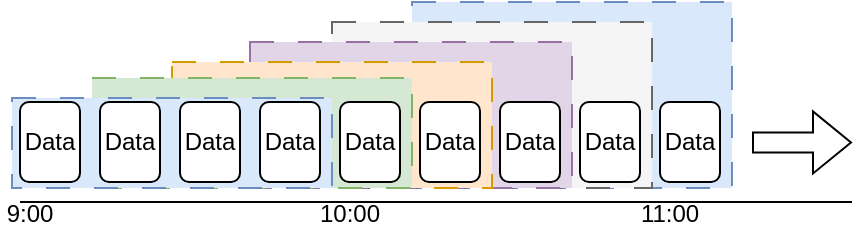 <mxfile version="23.0.2" type="device">
  <diagram name="Page-1" id="1Lg70NxdFYEdoyPPMmao">
    <mxGraphModel dx="615" dy="303" grid="1" gridSize="10" guides="1" tooltips="1" connect="1" arrows="1" fold="1" page="1" pageScale="1" pageWidth="827" pageHeight="1169" math="0" shadow="0">
      <root>
        <mxCell id="0" />
        <mxCell id="1" parent="0" />
        <mxCell id="yEhgWMu11Ze8Wl3MYyZs-33" value="" style="rounded=0;whiteSpace=wrap;html=1;dashed=1;dashPattern=12 12;fillColor=#dae8fc;strokeColor=#6c8ebf;" vertex="1" parent="1">
          <mxGeometry x="280" y="190" width="160" height="93" as="geometry" />
        </mxCell>
        <mxCell id="yEhgWMu11Ze8Wl3MYyZs-32" value="" style="rounded=0;whiteSpace=wrap;html=1;dashed=1;dashPattern=12 12;fillColor=#f5f5f5;strokeColor=#666666;fontColor=#333333;" vertex="1" parent="1">
          <mxGeometry x="240" y="200" width="160" height="83" as="geometry" />
        </mxCell>
        <mxCell id="yEhgWMu11Ze8Wl3MYyZs-29" value="" style="rounded=0;whiteSpace=wrap;html=1;dashed=1;dashPattern=12 12;fillColor=#e1d5e7;strokeColor=#9673a6;" vertex="1" parent="1">
          <mxGeometry x="199" y="210" width="161" height="73" as="geometry" />
        </mxCell>
        <mxCell id="yEhgWMu11Ze8Wl3MYyZs-28" value="" style="rounded=0;whiteSpace=wrap;html=1;dashed=1;dashPattern=12 12;fillColor=#ffe6cc;strokeColor=#d79b00;" vertex="1" parent="1">
          <mxGeometry x="160" y="220" width="160" height="63" as="geometry" />
        </mxCell>
        <mxCell id="yEhgWMu11Ze8Wl3MYyZs-27" value="" style="rounded=0;whiteSpace=wrap;html=1;dashed=1;dashPattern=12 12;fillColor=#d5e8d4;strokeColor=#82b366;" vertex="1" parent="1">
          <mxGeometry x="120" y="228" width="160" height="55" as="geometry" />
        </mxCell>
        <mxCell id="yEhgWMu11Ze8Wl3MYyZs-26" value="" style="rounded=0;whiteSpace=wrap;html=1;dashed=1;dashPattern=12 12;fillColor=#dae8fc;strokeColor=#6c8ebf;" vertex="1" parent="1">
          <mxGeometry x="80" y="238" width="160" height="45" as="geometry" />
        </mxCell>
        <mxCell id="yEhgWMu11Ze8Wl3MYyZs-1" value="Data" style="rounded=1;whiteSpace=wrap;html=1;" vertex="1" parent="1">
          <mxGeometry x="84" y="240" width="30" height="40" as="geometry" />
        </mxCell>
        <mxCell id="yEhgWMu11Ze8Wl3MYyZs-2" value="Data" style="rounded=1;whiteSpace=wrap;html=1;" vertex="1" parent="1">
          <mxGeometry x="124" y="240" width="30" height="40" as="geometry" />
        </mxCell>
        <mxCell id="yEhgWMu11Ze8Wl3MYyZs-3" value="Data" style="rounded=1;whiteSpace=wrap;html=1;" vertex="1" parent="1">
          <mxGeometry x="164" y="240" width="30" height="40" as="geometry" />
        </mxCell>
        <mxCell id="yEhgWMu11Ze8Wl3MYyZs-4" value="Data" style="rounded=1;whiteSpace=wrap;html=1;" vertex="1" parent="1">
          <mxGeometry x="204" y="240" width="30" height="40" as="geometry" />
        </mxCell>
        <mxCell id="yEhgWMu11Ze8Wl3MYyZs-5" value="Data" style="rounded=1;whiteSpace=wrap;html=1;" vertex="1" parent="1">
          <mxGeometry x="244" y="240" width="30" height="40" as="geometry" />
        </mxCell>
        <mxCell id="yEhgWMu11Ze8Wl3MYyZs-6" value="Data" style="rounded=1;whiteSpace=wrap;html=1;" vertex="1" parent="1">
          <mxGeometry x="284" y="240" width="30" height="40" as="geometry" />
        </mxCell>
        <mxCell id="yEhgWMu11Ze8Wl3MYyZs-7" value="Data" style="rounded=1;whiteSpace=wrap;html=1;" vertex="1" parent="1">
          <mxGeometry x="324" y="240" width="30" height="40" as="geometry" />
        </mxCell>
        <mxCell id="yEhgWMu11Ze8Wl3MYyZs-8" value="Data" style="rounded=1;whiteSpace=wrap;html=1;" vertex="1" parent="1">
          <mxGeometry x="364" y="240" width="30" height="40" as="geometry" />
        </mxCell>
        <mxCell id="yEhgWMu11Ze8Wl3MYyZs-9" value="Data" style="rounded=1;whiteSpace=wrap;html=1;" vertex="1" parent="1">
          <mxGeometry x="404" y="240" width="30" height="40" as="geometry" />
        </mxCell>
        <mxCell id="yEhgWMu11Ze8Wl3MYyZs-17" value="" style="endArrow=none;html=1;rounded=0;" edge="1" parent="1">
          <mxGeometry width="50" height="50" relative="1" as="geometry">
            <mxPoint x="84" y="290" as="sourcePoint" />
            <mxPoint x="500" y="290" as="targetPoint" />
            <Array as="points" />
          </mxGeometry>
        </mxCell>
        <mxCell id="yEhgWMu11Ze8Wl3MYyZs-18" value="9:00" style="text;html=1;strokeColor=none;fillColor=none;align=center;verticalAlign=middle;whiteSpace=wrap;rounded=0;" vertex="1" parent="1">
          <mxGeometry x="74" y="291" width="30" height="10" as="geometry" />
        </mxCell>
        <mxCell id="yEhgWMu11Ze8Wl3MYyZs-20" value="10:00" style="text;html=1;strokeColor=none;fillColor=none;align=center;verticalAlign=middle;whiteSpace=wrap;rounded=0;" vertex="1" parent="1">
          <mxGeometry x="234" y="291" width="30" height="10" as="geometry" />
        </mxCell>
        <mxCell id="yEhgWMu11Ze8Wl3MYyZs-22" value="11:00" style="text;html=1;strokeColor=none;fillColor=none;align=center;verticalAlign=middle;whiteSpace=wrap;rounded=0;" vertex="1" parent="1">
          <mxGeometry x="394" y="291" width="30" height="10" as="geometry" />
        </mxCell>
        <mxCell id="yEhgWMu11Ze8Wl3MYyZs-30" value="" style="shape=flexArrow;endArrow=classic;html=1;rounded=0;" edge="1" parent="1">
          <mxGeometry width="50" height="50" relative="1" as="geometry">
            <mxPoint x="450" y="260.2" as="sourcePoint" />
            <mxPoint x="500" y="260.2" as="targetPoint" />
          </mxGeometry>
        </mxCell>
      </root>
    </mxGraphModel>
  </diagram>
</mxfile>
